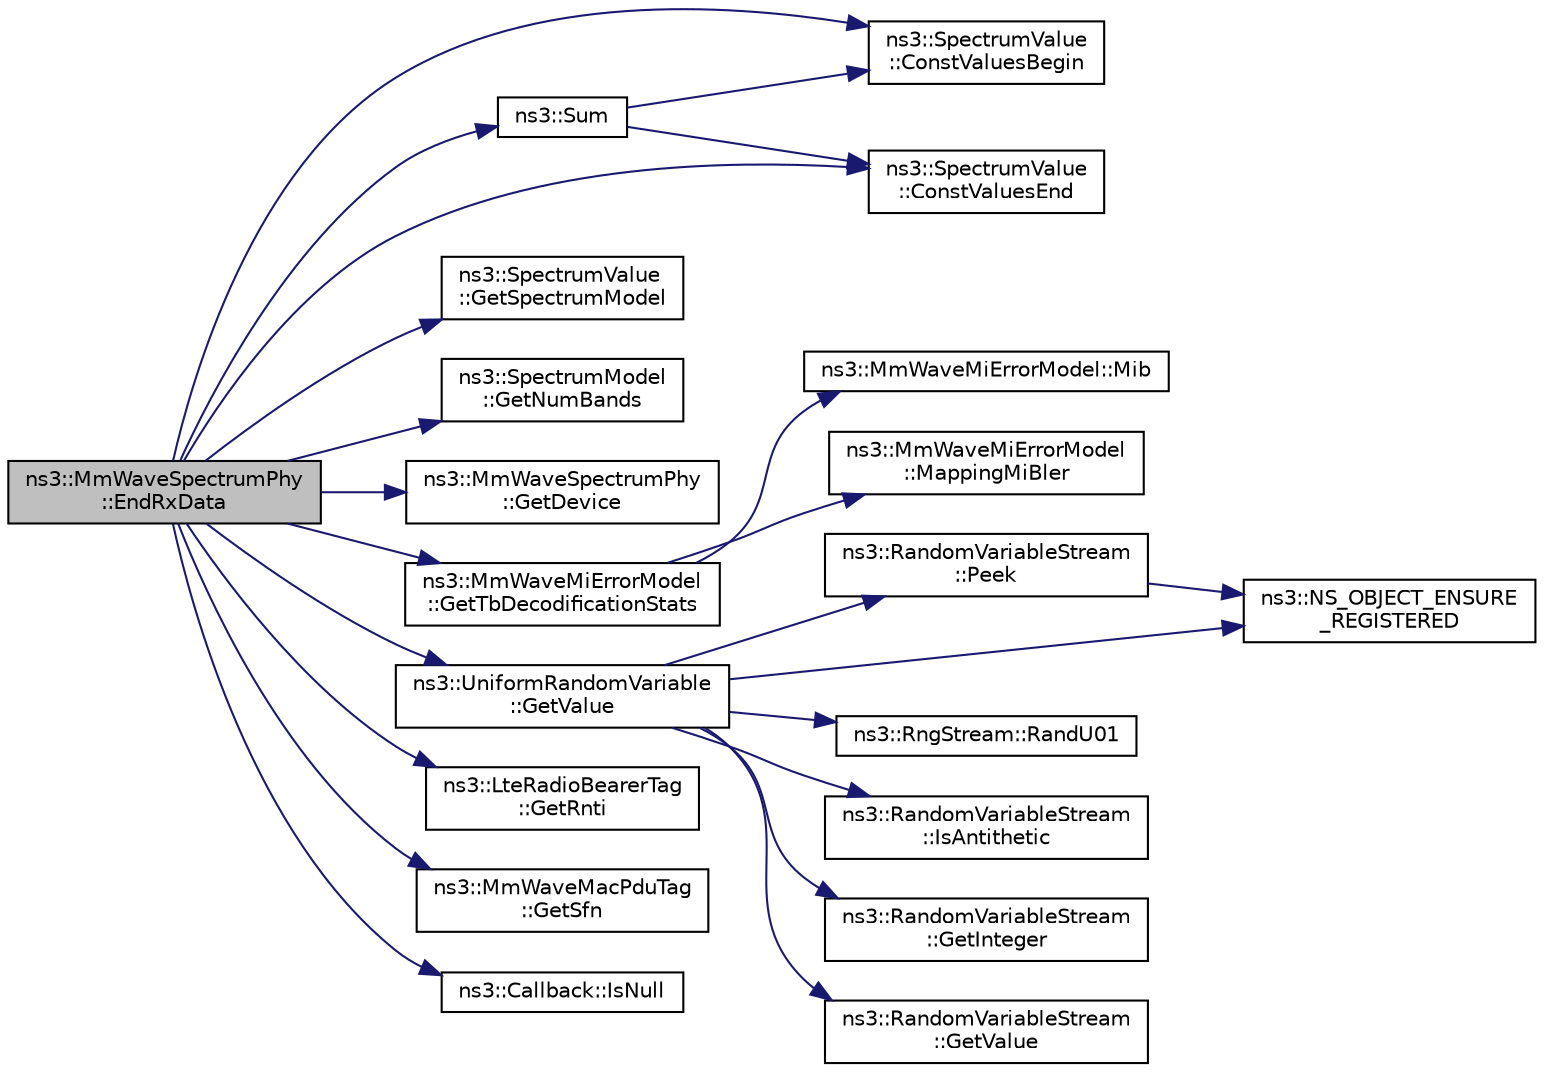 digraph "ns3::MmWaveSpectrumPhy::EndRxData"
{
  edge [fontname="Helvetica",fontsize="10",labelfontname="Helvetica",labelfontsize="10"];
  node [fontname="Helvetica",fontsize="10",shape=record];
  rankdir="LR";
  Node1 [label="ns3::MmWaveSpectrumPhy\l::EndRxData",height=0.2,width=0.4,color="black", fillcolor="grey75", style="filled", fontcolor="black"];
  Node1 -> Node2 [color="midnightblue",fontsize="10",style="solid"];
  Node2 [label="ns3::Sum",height=0.2,width=0.4,color="black", fillcolor="white", style="filled",URL="$d7/d2e/namespacens3.html#afad5475661952172fe6ef1260360dad8"];
  Node2 -> Node3 [color="midnightblue",fontsize="10",style="solid"];
  Node3 [label="ns3::SpectrumValue\l::ConstValuesBegin",height=0.2,width=0.4,color="black", fillcolor="white", style="filled",URL="$d5/d6e/classns3_1_1SpectrumValue.html#aad6900431bd0554b3ba9a00691c2393b"];
  Node2 -> Node4 [color="midnightblue",fontsize="10",style="solid"];
  Node4 [label="ns3::SpectrumValue\l::ConstValuesEnd",height=0.2,width=0.4,color="black", fillcolor="white", style="filled",URL="$d5/d6e/classns3_1_1SpectrumValue.html#ab5c2fbde4e06be7c0e4d7a0755c607be"];
  Node1 -> Node5 [color="midnightblue",fontsize="10",style="solid"];
  Node5 [label="ns3::SpectrumValue\l::GetSpectrumModel",height=0.2,width=0.4,color="black", fillcolor="white", style="filled",URL="$d5/d6e/classns3_1_1SpectrumValue.html#ade13d535ac74958581d5ad059380dc2a"];
  Node1 -> Node6 [color="midnightblue",fontsize="10",style="solid"];
  Node6 [label="ns3::SpectrumModel\l::GetNumBands",height=0.2,width=0.4,color="black", fillcolor="white", style="filled",URL="$d2/da4/classns3_1_1SpectrumModel.html#a07c4a1c2f963885dd7fef7f82b20e90b"];
  Node1 -> Node3 [color="midnightblue",fontsize="10",style="solid"];
  Node1 -> Node4 [color="midnightblue",fontsize="10",style="solid"];
  Node1 -> Node7 [color="midnightblue",fontsize="10",style="solid"];
  Node7 [label="ns3::MmWaveSpectrumPhy\l::GetDevice",height=0.2,width=0.4,color="black", fillcolor="white", style="filled",URL="$de/d08/classns3_1_1MmWaveSpectrumPhy.html#a32b0f96d89e721d518242dcd754a3416"];
  Node1 -> Node8 [color="midnightblue",fontsize="10",style="solid"];
  Node8 [label="ns3::MmWaveMiErrorModel\l::GetTbDecodificationStats",height=0.2,width=0.4,color="black", fillcolor="white", style="filled",URL="$de/d1d/classns3_1_1MmWaveMiErrorModel.html#a82a14ebf85ae03a7815215c3c1a96cc7",tooltip="run the error-model algorithm for the specified TB "];
  Node8 -> Node9 [color="midnightblue",fontsize="10",style="solid"];
  Node9 [label="ns3::MmWaveMiErrorModel::Mib",height=0.2,width=0.4,color="black", fillcolor="white", style="filled",URL="$de/d1d/classns3_1_1MmWaveMiErrorModel.html#aace9efaf2ef6d1dfbbfa3fb49c29a977",tooltip="find the mmib (mean mutual information per bit) for different modulations of the specified TB ..."];
  Node8 -> Node10 [color="midnightblue",fontsize="10",style="solid"];
  Node10 [label="ns3::MmWaveMiErrorModel\l::MappingMiBler",height=0.2,width=0.4,color="black", fillcolor="white", style="filled",URL="$de/d1d/classns3_1_1MmWaveMiErrorModel.html#affc0eda2aaaa9f5a8bbc8f532ae7adfb",tooltip="map the mmib (mean mutual information per bit) for different MCS "];
  Node1 -> Node11 [color="midnightblue",fontsize="10",style="solid"];
  Node11 [label="ns3::UniformRandomVariable\l::GetValue",height=0.2,width=0.4,color="black", fillcolor="white", style="filled",URL="$d0/d5b/classns3_1_1UniformRandomVariable.html#a03822d8c86ac51e9aa83bbc73041386b",tooltip="Get the next random value, as a double in the specified range . "];
  Node11 -> Node12 [color="midnightblue",fontsize="10",style="solid"];
  Node12 [label="ns3::RandomVariableStream\l::Peek",height=0.2,width=0.4,color="black", fillcolor="white", style="filled",URL="$dc/daa/classns3_1_1RandomVariableStream.html#ac5aa8d691c061bcc88a909dc9b479222",tooltip="Get the pointer to the underlying RNG stream. "];
  Node12 -> Node13 [color="midnightblue",fontsize="10",style="solid"];
  Node13 [label="ns3::NS_OBJECT_ENSURE\l_REGISTERED",height=0.2,width=0.4,color="black", fillcolor="white", style="filled",URL="$d7/d2e/namespacens3.html#ac633cbd86ee5879afd4312a843a9ff8c"];
  Node11 -> Node14 [color="midnightblue",fontsize="10",style="solid"];
  Node14 [label="ns3::RngStream::RandU01",height=0.2,width=0.4,color="black", fillcolor="white", style="filled",URL="$da/d35/classns3_1_1RngStream.html#a46be36426b8bc712e9de468b63558c22"];
  Node11 -> Node15 [color="midnightblue",fontsize="10",style="solid"];
  Node15 [label="ns3::RandomVariableStream\l::IsAntithetic",height=0.2,width=0.4,color="black", fillcolor="white", style="filled",URL="$dc/daa/classns3_1_1RandomVariableStream.html#a7bf5175d624b14bd023f8c4f78bc5fd7",tooltip="Check if antithetic values will be generated. "];
  Node11 -> Node16 [color="midnightblue",fontsize="10",style="solid"];
  Node16 [label="ns3::RandomVariableStream\l::GetInteger",height=0.2,width=0.4,color="black", fillcolor="white", style="filled",URL="$dc/daa/classns3_1_1RandomVariableStream.html#a66cd94e6305ce7f000f1a9ff0fcb9aef",tooltip="Get the next random value as an integer drawn from the distribution. "];
  Node11 -> Node17 [color="midnightblue",fontsize="10",style="solid"];
  Node17 [label="ns3::RandomVariableStream\l::GetValue",height=0.2,width=0.4,color="black", fillcolor="white", style="filled",URL="$dc/daa/classns3_1_1RandomVariableStream.html#a4fa5944dc4cb11544e661ed23072b36c",tooltip="Get the next random value as a double drawn from the distribution. "];
  Node11 -> Node13 [color="midnightblue",fontsize="10",style="solid"];
  Node1 -> Node18 [color="midnightblue",fontsize="10",style="solid"];
  Node18 [label="ns3::LteRadioBearerTag\l::GetRnti",height=0.2,width=0.4,color="black", fillcolor="white", style="filled",URL="$df/d42/classns3_1_1LteRadioBearerTag.html#a53236fec6f903bc171a0a68645fc822d"];
  Node1 -> Node19 [color="midnightblue",fontsize="10",style="solid"];
  Node19 [label="ns3::MmWaveMacPduTag\l::GetSfn",height=0.2,width=0.4,color="black", fillcolor="white", style="filled",URL="$d6/d53/classns3_1_1MmWaveMacPduTag.html#ae8bc809418bc961549fd783c137e0fed"];
  Node1 -> Node20 [color="midnightblue",fontsize="10",style="solid"];
  Node20 [label="ns3::Callback::IsNull",height=0.2,width=0.4,color="black", fillcolor="white", style="filled",URL="$d1/d48/classns3_1_1Callback.html#aa8e27826badbf37f84763f36f70d9b54"];
}
